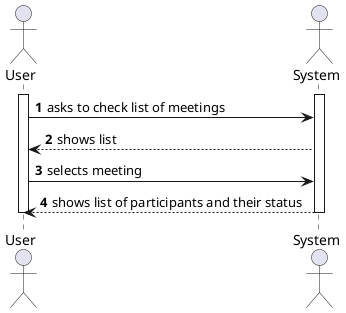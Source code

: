 @startuml US4004_SSD
autonumber

actor User as "User"
actor System as "System"

activate User
activate System

User -> System : asks to check list of meetings

System --> User : shows list

User -> System : selects meeting

System --> User : shows list of participants and their status

deactivate System
deactivate User


@enduml
